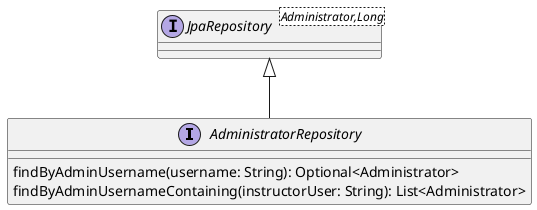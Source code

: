 @startuml
interface AdministratorRepository [[java:edu.sru.thangiah.repository.AdministratorRepository]] {
	findByAdminUsername(username: String): Optional<Administrator>
	findByAdminUsernameContaining(instructorUser: String): List<Administrator>
}
interface "JpaRepository<Administrator,Long>" as JpaRepository_Administrator_Long_ {
}
JpaRepository_Administrator_Long_ <|-- AdministratorRepository
@enduml
